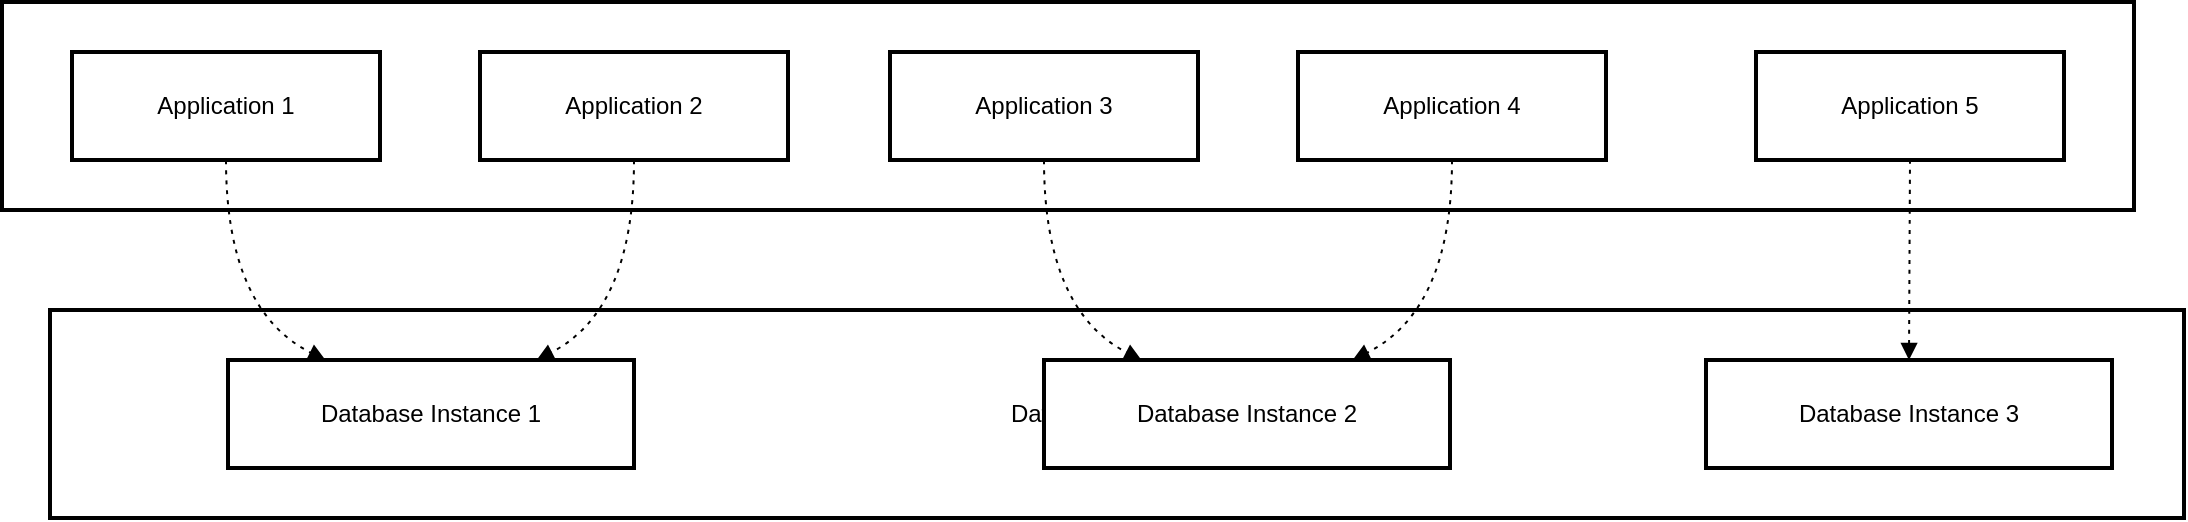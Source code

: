 <mxfile version="26.0.10">
  <diagram name="Page-1" id="zckXq3x1dIFRnvjJdbii">
    <mxGraphModel>
      <root>
        <mxCell id="0" />
        <mxCell id="1" parent="0" />
        <mxCell id="2" value="Connected Applications" style="whiteSpace=wrap;strokeWidth=2;" vertex="1" parent="1">
          <mxGeometry x="8" y="8" width="1066" height="104" as="geometry" />
        </mxCell>
        <mxCell id="3" value="Database Instances" style="whiteSpace=wrap;strokeWidth=2;" vertex="1" parent="1">
          <mxGeometry x="32" y="162" width="1067" height="104" as="geometry" />
        </mxCell>
        <mxCell id="4" value="Database Instance 1" style="whiteSpace=wrap;strokeWidth=2;" vertex="1" parent="1">
          <mxGeometry x="121" y="187" width="203" height="54" as="geometry" />
        </mxCell>
        <mxCell id="5" value="Database Instance 2" style="whiteSpace=wrap;strokeWidth=2;" vertex="1" parent="1">
          <mxGeometry x="529" y="187" width="203" height="54" as="geometry" />
        </mxCell>
        <mxCell id="6" value="Database Instance 3" style="whiteSpace=wrap;strokeWidth=2;" vertex="1" parent="1">
          <mxGeometry x="860" y="187" width="203" height="54" as="geometry" />
        </mxCell>
        <mxCell id="7" value="Application 1" style="whiteSpace=wrap;strokeWidth=2;" vertex="1" parent="1">
          <mxGeometry x="43" y="33" width="154" height="54" as="geometry" />
        </mxCell>
        <mxCell id="8" value="Application 2" style="whiteSpace=wrap;strokeWidth=2;" vertex="1" parent="1">
          <mxGeometry x="247" y="33" width="154" height="54" as="geometry" />
        </mxCell>
        <mxCell id="9" value="Application 3" style="whiteSpace=wrap;strokeWidth=2;" vertex="1" parent="1">
          <mxGeometry x="452" y="33" width="154" height="54" as="geometry" />
        </mxCell>
        <mxCell id="10" value="Application 4" style="whiteSpace=wrap;strokeWidth=2;" vertex="1" parent="1">
          <mxGeometry x="656" y="33" width="154" height="54" as="geometry" />
        </mxCell>
        <mxCell id="11" value="Application 5" style="whiteSpace=wrap;strokeWidth=2;" vertex="1" parent="1">
          <mxGeometry x="885" y="33" width="154" height="54" as="geometry" />
        </mxCell>
        <mxCell id="12" value="" style="curved=1;dashed=1;dashPattern=2 3;startArrow=none;endArrow=block;exitX=0.5;exitY=1;entryX=0.24;entryY=0;" edge="1" parent="1" source="7" target="4">
          <mxGeometry relative="1" as="geometry">
            <Array as="points">
              <mxPoint x="120" y="162" />
            </Array>
          </mxGeometry>
        </mxCell>
        <mxCell id="13" value="" style="curved=1;dashed=1;dashPattern=2 3;startArrow=none;endArrow=block;exitX=0.5;exitY=1;entryX=0.76;entryY=0;" edge="1" parent="1" source="8" target="4">
          <mxGeometry relative="1" as="geometry">
            <Array as="points">
              <mxPoint x="324" y="162" />
            </Array>
          </mxGeometry>
        </mxCell>
        <mxCell id="14" value="" style="curved=1;dashed=1;dashPattern=2 3;startArrow=none;endArrow=block;exitX=0.5;exitY=1;entryX=0.24;entryY=0;" edge="1" parent="1" source="9" target="5">
          <mxGeometry relative="1" as="geometry">
            <Array as="points">
              <mxPoint x="529" y="162" />
            </Array>
          </mxGeometry>
        </mxCell>
        <mxCell id="15" value="" style="curved=1;dashed=1;dashPattern=2 3;startArrow=none;endArrow=block;exitX=0.5;exitY=1;entryX=0.76;entryY=0;" edge="1" parent="1" source="10" target="5">
          <mxGeometry relative="1" as="geometry">
            <Array as="points">
              <mxPoint x="733" y="162" />
            </Array>
          </mxGeometry>
        </mxCell>
        <mxCell id="16" value="" style="curved=1;dashed=1;dashPattern=2 3;startArrow=none;endArrow=block;exitX=0.5;exitY=1;entryX=0.5;entryY=0;" edge="1" parent="1" source="11" target="6">
          <mxGeometry relative="1" as="geometry">
            <Array as="points" />
          </mxGeometry>
        </mxCell>
      </root>
    </mxGraphModel>
  </diagram>
</mxfile>
